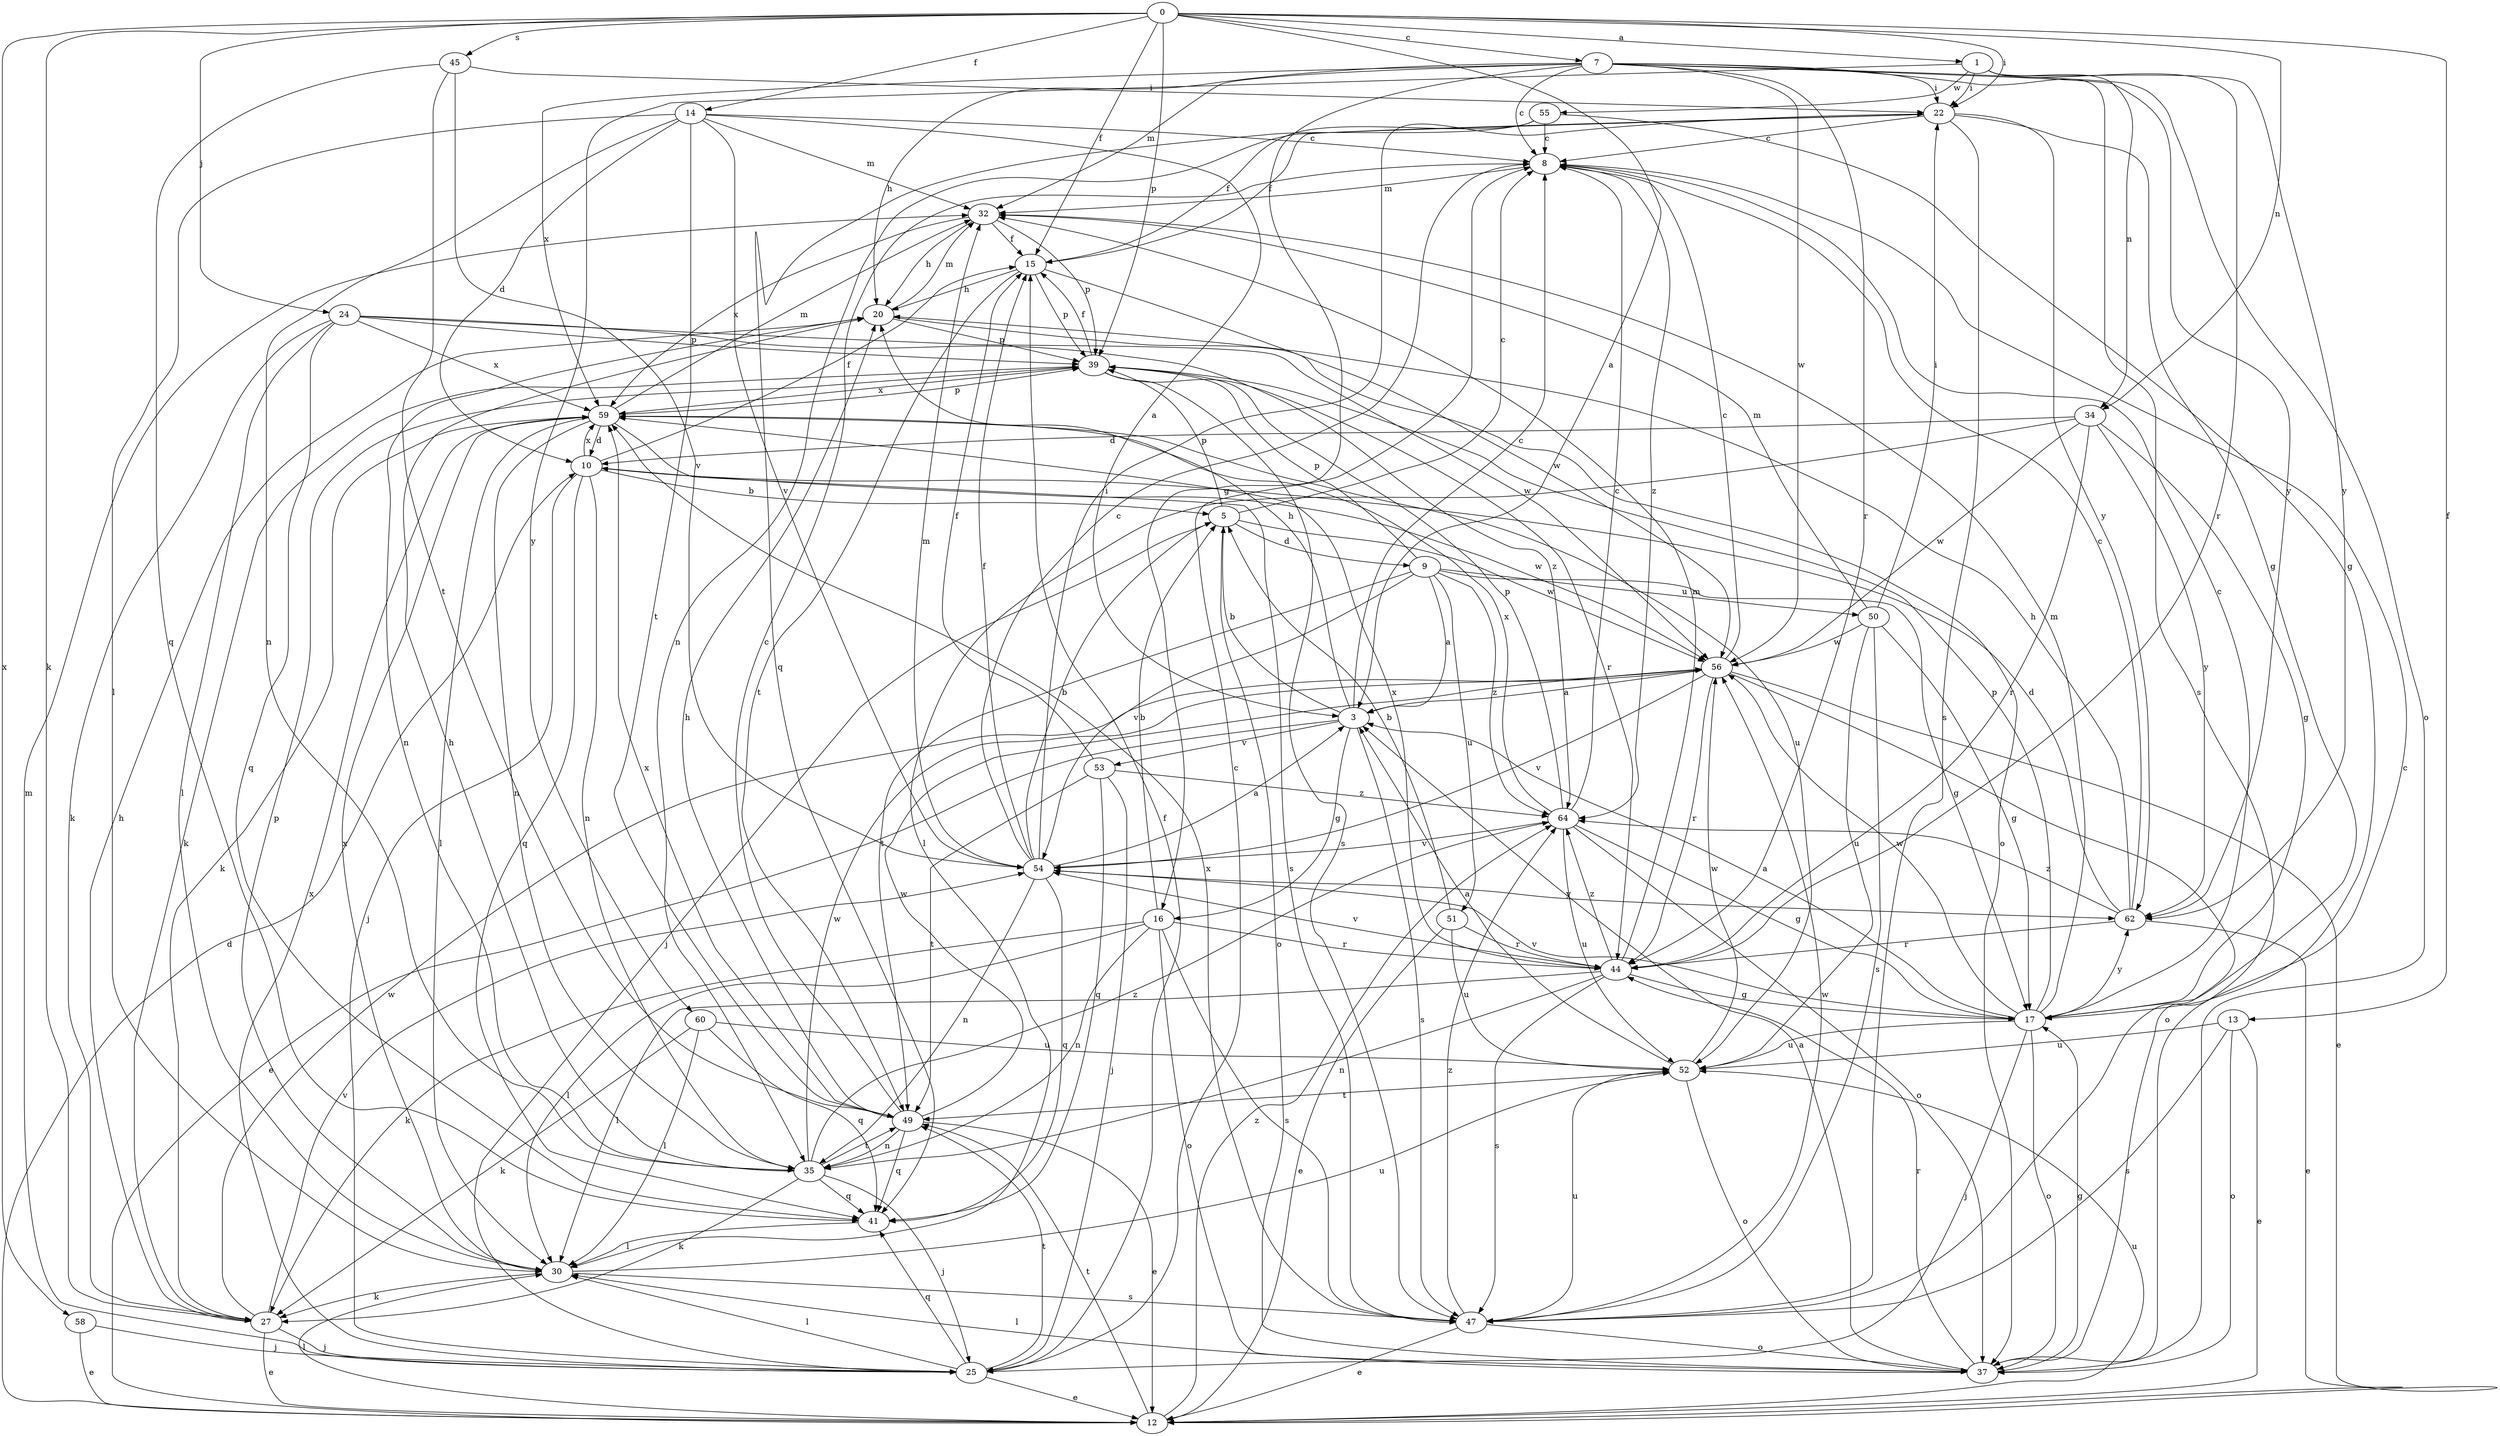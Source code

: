 strict digraph  {
0;
1;
3;
5;
7;
8;
9;
10;
12;
13;
14;
15;
16;
17;
20;
22;
24;
25;
27;
30;
32;
34;
35;
37;
39;
41;
44;
45;
47;
49;
50;
51;
52;
53;
54;
55;
56;
58;
59;
60;
62;
64;
0 -> 1  [label=a];
0 -> 3  [label=a];
0 -> 7  [label=c];
0 -> 13  [label=f];
0 -> 14  [label=f];
0 -> 15  [label=f];
0 -> 22  [label=i];
0 -> 24  [label=j];
0 -> 27  [label=k];
0 -> 34  [label=n];
0 -> 39  [label=p];
0 -> 45  [label=s];
0 -> 58  [label=x];
1 -> 22  [label=i];
1 -> 34  [label=n];
1 -> 44  [label=r];
1 -> 55  [label=w];
1 -> 60  [label=y];
1 -> 62  [label=y];
3 -> 5  [label=b];
3 -> 8  [label=c];
3 -> 12  [label=e];
3 -> 16  [label=g];
3 -> 20  [label=h];
3 -> 47  [label=s];
3 -> 53  [label=v];
5 -> 8  [label=c];
5 -> 9  [label=d];
5 -> 25  [label=j];
5 -> 37  [label=o];
5 -> 39  [label=p];
5 -> 56  [label=w];
7 -> 8  [label=c];
7 -> 16  [label=g];
7 -> 20  [label=h];
7 -> 22  [label=i];
7 -> 32  [label=m];
7 -> 37  [label=o];
7 -> 44  [label=r];
7 -> 47  [label=s];
7 -> 56  [label=w];
7 -> 59  [label=x];
7 -> 62  [label=y];
8 -> 32  [label=m];
8 -> 64  [label=z];
9 -> 3  [label=a];
9 -> 17  [label=g];
9 -> 39  [label=p];
9 -> 49  [label=t];
9 -> 50  [label=u];
9 -> 51  [label=u];
9 -> 54  [label=v];
9 -> 64  [label=z];
10 -> 5  [label=b];
10 -> 15  [label=f];
10 -> 25  [label=j];
10 -> 35  [label=n];
10 -> 41  [label=q];
10 -> 56  [label=w];
10 -> 59  [label=x];
12 -> 10  [label=d];
12 -> 30  [label=l];
12 -> 49  [label=t];
12 -> 52  [label=u];
12 -> 64  [label=z];
13 -> 12  [label=e];
13 -> 37  [label=o];
13 -> 47  [label=s];
13 -> 52  [label=u];
14 -> 3  [label=a];
14 -> 8  [label=c];
14 -> 10  [label=d];
14 -> 30  [label=l];
14 -> 32  [label=m];
14 -> 35  [label=n];
14 -> 49  [label=t];
14 -> 54  [label=v];
15 -> 20  [label=h];
15 -> 39  [label=p];
15 -> 49  [label=t];
15 -> 56  [label=w];
16 -> 5  [label=b];
16 -> 27  [label=k];
16 -> 30  [label=l];
16 -> 35  [label=n];
16 -> 37  [label=o];
16 -> 44  [label=r];
16 -> 47  [label=s];
17 -> 3  [label=a];
17 -> 8  [label=c];
17 -> 25  [label=j];
17 -> 32  [label=m];
17 -> 37  [label=o];
17 -> 39  [label=p];
17 -> 52  [label=u];
17 -> 54  [label=v];
17 -> 56  [label=w];
17 -> 62  [label=y];
20 -> 32  [label=m];
20 -> 35  [label=n];
20 -> 37  [label=o];
20 -> 39  [label=p];
22 -> 8  [label=c];
22 -> 15  [label=f];
22 -> 17  [label=g];
22 -> 35  [label=n];
22 -> 47  [label=s];
22 -> 62  [label=y];
24 -> 27  [label=k];
24 -> 30  [label=l];
24 -> 39  [label=p];
24 -> 41  [label=q];
24 -> 56  [label=w];
24 -> 59  [label=x];
24 -> 64  [label=z];
25 -> 8  [label=c];
25 -> 12  [label=e];
25 -> 15  [label=f];
25 -> 30  [label=l];
25 -> 32  [label=m];
25 -> 41  [label=q];
25 -> 49  [label=t];
25 -> 59  [label=x];
27 -> 12  [label=e];
27 -> 20  [label=h];
27 -> 25  [label=j];
27 -> 54  [label=v];
27 -> 56  [label=w];
30 -> 27  [label=k];
30 -> 39  [label=p];
30 -> 47  [label=s];
30 -> 52  [label=u];
30 -> 59  [label=x];
32 -> 15  [label=f];
32 -> 20  [label=h];
32 -> 39  [label=p];
32 -> 59  [label=x];
34 -> 10  [label=d];
34 -> 17  [label=g];
34 -> 30  [label=l];
34 -> 44  [label=r];
34 -> 56  [label=w];
34 -> 62  [label=y];
35 -> 20  [label=h];
35 -> 25  [label=j];
35 -> 27  [label=k];
35 -> 41  [label=q];
35 -> 49  [label=t];
35 -> 56  [label=w];
35 -> 64  [label=z];
37 -> 3  [label=a];
37 -> 8  [label=c];
37 -> 17  [label=g];
37 -> 30  [label=l];
37 -> 44  [label=r];
39 -> 15  [label=f];
39 -> 27  [label=k];
39 -> 44  [label=r];
39 -> 47  [label=s];
39 -> 59  [label=x];
41 -> 30  [label=l];
44 -> 17  [label=g];
44 -> 30  [label=l];
44 -> 32  [label=m];
44 -> 35  [label=n];
44 -> 47  [label=s];
44 -> 54  [label=v];
44 -> 59  [label=x];
44 -> 64  [label=z];
45 -> 22  [label=i];
45 -> 41  [label=q];
45 -> 49  [label=t];
45 -> 54  [label=v];
47 -> 12  [label=e];
47 -> 37  [label=o];
47 -> 52  [label=u];
47 -> 56  [label=w];
47 -> 59  [label=x];
47 -> 64  [label=z];
49 -> 8  [label=c];
49 -> 12  [label=e];
49 -> 20  [label=h];
49 -> 35  [label=n];
49 -> 41  [label=q];
49 -> 56  [label=w];
49 -> 59  [label=x];
50 -> 17  [label=g];
50 -> 22  [label=i];
50 -> 32  [label=m];
50 -> 47  [label=s];
50 -> 52  [label=u];
50 -> 56  [label=w];
51 -> 5  [label=b];
51 -> 12  [label=e];
51 -> 44  [label=r];
51 -> 52  [label=u];
52 -> 3  [label=a];
52 -> 37  [label=o];
52 -> 49  [label=t];
52 -> 56  [label=w];
53 -> 15  [label=f];
53 -> 25  [label=j];
53 -> 41  [label=q];
53 -> 49  [label=t];
53 -> 64  [label=z];
54 -> 3  [label=a];
54 -> 5  [label=b];
54 -> 8  [label=c];
54 -> 15  [label=f];
54 -> 22  [label=i];
54 -> 32  [label=m];
54 -> 35  [label=n];
54 -> 41  [label=q];
54 -> 62  [label=y];
55 -> 8  [label=c];
55 -> 15  [label=f];
55 -> 17  [label=g];
55 -> 41  [label=q];
56 -> 3  [label=a];
56 -> 8  [label=c];
56 -> 12  [label=e];
56 -> 37  [label=o];
56 -> 44  [label=r];
56 -> 54  [label=v];
58 -> 12  [label=e];
58 -> 25  [label=j];
59 -> 10  [label=d];
59 -> 27  [label=k];
59 -> 30  [label=l];
59 -> 32  [label=m];
59 -> 35  [label=n];
59 -> 39  [label=p];
59 -> 47  [label=s];
59 -> 52  [label=u];
60 -> 27  [label=k];
60 -> 30  [label=l];
60 -> 41  [label=q];
60 -> 52  [label=u];
62 -> 8  [label=c];
62 -> 10  [label=d];
62 -> 12  [label=e];
62 -> 20  [label=h];
62 -> 44  [label=r];
62 -> 64  [label=z];
64 -> 8  [label=c];
64 -> 17  [label=g];
64 -> 37  [label=o];
64 -> 39  [label=p];
64 -> 52  [label=u];
64 -> 54  [label=v];
64 -> 59  [label=x];
}
